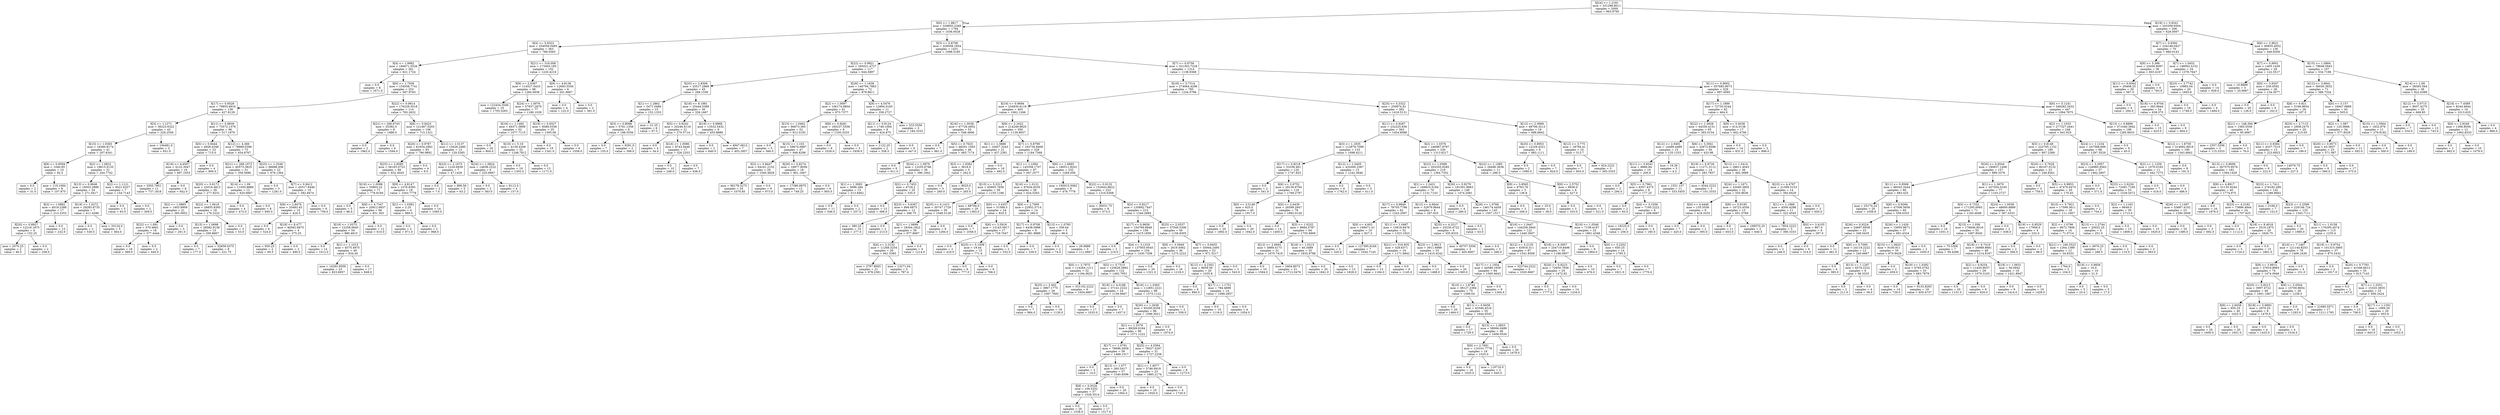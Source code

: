 digraph Tree {
node [shape=box] ;
0 [label="X[24] <= 1.2181\nmse = 331298.8011\nsamples = 2000\nvalue = 993.9795"] ;
1 [label="X[0] <= 1.9817\nmse = 328850.2269\nsamples = 1794\nvalue = 1036.0028"] ;
0 -> 1 [labeldistance=2.5, labelangle=45, headlabel="True"] ;
2 [label="X[4] <= 5.9322\nmse = 254056.0485\nsamples = 363\nvalue = 789.5565"] ;
1 -> 2 ;
3 [label="X[4] <= 1.9982\nmse = 184671.5526\nsamples = 261\nvalue = 621.1724"] ;
2 -> 3 ;
4 [label="mse = 0.0\nsamples = 8\nvalue = 1671.0"] ;
3 -> 4 ;
5 [label="X[0] <= 1.7936\nmse = 154558.7741\nsamples = 253\nvalue = 587.9763"] ;
3 -> 5 ;
6 [label="X[17] <= 0.9528\nmse = 79855.6916\nsamples = 139\nvalue = 427.8129"] ;
5 -> 6 ;
7 [label="X[3] <= 1.1271\nmse = 36223.6322\nsamples = 43\nvalue = 228.2558"] ;
6 -> 7 ;
8 [label="X[15] <= 1.0365\nmse = 19360.8174\nsamples = 41\nvalue = 207.6341"] ;
7 -> 8 ;
9 [label="X[8] <= 0.9594\nmse = 1040.85\nsamples = 10\nvalue = 92.5"] ;
8 -> 9 ;
10 [label="mse = 0.0\nsamples = 2\nvalue = 31.0"] ;
9 -> 10 ;
11 [label="mse = 119.1094\nsamples = 8\nvalue = 107.875"] ;
9 -> 11 ;
12 [label="X[2] <= 1.0822\nmse = 19615.0135\nsamples = 31\nvalue = 244.7742"] ;
8 -> 12 ;
13 [label="X[13] <= 0.9646\nmse = 19503.2899\nsamples = 24\nvalue = 271.0417"] ;
12 -> 13 ;
14 [label="X[3] <= 1.0882\nmse = 4019.2388\nsamples = 17\nvalue = 213.2353"] ;
13 -> 14 ;
15 [label="X[20] <= 0.8927\nmse = 12218.1875\nsamples = 4\nvalue = 152.25"] ;
14 -> 15 ;
16 [label="mse = 2070.25\nsamples = 2\nvalue = 46.5"] ;
15 -> 16 ;
17 [label="mse = 0.0\nsamples = 2\nvalue = 258.0"] ;
15 -> 17 ;
18 [label="mse = 0.0\nsamples = 13\nvalue = 232.0"] ;
14 -> 18 ;
19 [label="X[19] <= 1.0272\nmse = 29283.6735\nsamples = 7\nvalue = 411.4286"] ;
13 -> 19 ;
20 [label="mse = 0.0\nsamples = 2\nvalue = 530.0"] ;
19 -> 20 ;
21 [label="mse = 33124.0\nsamples = 5\nvalue = 364.0"] ;
19 -> 21 ;
22 [label="X[2] <= 1.1121\nmse = 9521.6327\nsamples = 7\nvalue = 154.7143"] ;
12 -> 22 ;
23 [label="mse = 0.0\nsamples = 5\nvalue = 93.0"] ;
22 -> 23 ;
24 [label="mse = 0.0\nsamples = 2\nvalue = 309.0"] ;
22 -> 24 ;
25 [label="mse = 194481.0\nsamples = 2\nvalue = 651.0"] ;
7 -> 25 ;
26 [label="X[11] <= 0.8839\nmse = 73572.1379\nsamples = 96\nvalue = 517.1979"] ;
6 -> 26 ;
27 [label="X[5] <= 0.9444\nmse = 4926.4348\nsamples = 23\nvalue = 715.0"] ;
26 -> 27 ;
28 [label="X[18] <= 4.6507\nmse = 4122.3047\nsamples = 19\nvalue = 697.1053"] ;
27 -> 28 ;
29 [label="mse = 3305.7851\nsamples = 11\nvalue = 737.1818"] ;
28 -> 29 ;
30 [label="mse = 0.0\nsamples = 8\nvalue = 642.0"] ;
28 -> 30 ;
31 [label="mse = 0.0\nsamples = 4\nvalue = 800.0"] ;
27 -> 31 ;
32 [label="X[12] <= 4.366\nmse = 78989.0396\nsamples = 73\nvalue = 454.8767"] ;
26 -> 32 ;
33 [label="X[21] <= 269.1072\nmse = 40573.3825\nsamples = 51\nvalue = 358.5686"] ;
32 -> 33 ;
34 [label="X[20] <= 0.8172\nmse = 22016.4813\nsamples = 39\nvalue = 277.9231"] ;
33 -> 34 ;
35 [label="X[2] <= 1.0865\nmse = 1403.9909\nsamples = 21\nvalue = 365.0952"] ;
34 -> 35 ;
36 [label="X[22] <= 1.091\nmse = 570.4691\nsamples = 18\nvalue = 377.4444"] ;
35 -> 36 ;
37 [label="mse = 0.0\nsamples = 16\nvalue = 369.0"] ;
36 -> 37 ;
38 [label="mse = 0.0\nsamples = 2\nvalue = 445.0"] ;
36 -> 38 ;
39 [label="mse = 0.0\nsamples = 3\nvalue = 291.0"] ;
35 -> 39 ;
40 [label="X[22] <= 1.0618\nmse = 26855.8395\nsamples = 18\nvalue = 176.2222"] ;
34 -> 40 ;
41 [label="X[15] <= 1.0698\nmse = 28582.9156\nsamples = 15\nvalue = 200.8667"] ;
40 -> 41 ;
42 [label="mse = 0.0\nsamples = 7\nvalue = 177.0"] ;
41 -> 42 ;
43 [label="mse = 52658.4375\nsamples = 8\nvalue = 221.75"] ;
41 -> 43 ;
44 [label="mse = 0.0\nsamples = 3\nvalue = 53.0"] ;
40 -> 44 ;
45 [label="X[14] <= 1.09\nmse = 11050.8889\nsamples = 12\nvalue = 620.6667"] ;
33 -> 45 ;
46 [label="mse = 0.0\nsamples = 4\nvalue = 472.0"] ;
45 -> 46 ;
47 [label="mse = 0.0\nsamples = 8\nvalue = 695.0"] ;
45 -> 47 ;
48 [label="X[25] <= 1.2549\nmse = 96696.936\nsamples = 22\nvalue = 678.1364"] ;
32 -> 48 ;
49 [label="mse = 0.0\nsamples = 3\nvalue = 1281.0"] ;
48 -> 49 ;
50 [label="X[7] <= 0.9412\nmse = 45517.9446\nsamples = 19\nvalue = 582.9474"] ;
48 -> 50 ;
51 [label="X[9] <= 2.8476\nmse = 33483.45\nsamples = 10\nvalue = 424.5"] ;
50 -> 51 ;
52 [label="mse = 0.0\nsamples = 6\nvalue = 524.0"] ;
51 -> 52 ;
53 [label="X[18] <= 8.477\nmse = 46582.6875\nsamples = 4\nvalue = 275.25"] ;
51 -> 53 ;
54 [label="mse = 930.25\nsamples = 2\nvalue = 60.5"] ;
53 -> 54 ;
55 [label="mse = 0.0\nsamples = 2\nvalue = 490.0"] ;
53 -> 55 ;
56 [label="mse = 0.0\nsamples = 9\nvalue = 759.0"] ;
50 -> 56 ;
57 [label="X[22] <= 0.9814\nmse = 176229.3518\nsamples = 114\nvalue = 783.2632"] ;
5 -> 57 ;
58 [label="X[21] <= 206.6743\nmse = 25392.0\nsamples = 8\nvalue = 1686.0"] ;
57 -> 58 ;
59 [label="mse = 0.0\nsamples = 2\nvalue = 1962.0"] ;
58 -> 59 ;
60 [label="mse = 0.0\nsamples = 6\nvalue = 1594.0"] ;
58 -> 60 ;
61 [label="X[8] <= 0.9423\nmse = 121467.0203\nsamples = 106\nvalue = 715.1321"] ;
57 -> 61 ;
62 [label="X[20] <= 0.9787\nmse = 81654.2902\nsamples = 93\nvalue = 796.9892"] ;
61 -> 62 ;
63 [label="X[25] <= 2.8585\nmse = 56163.0723\nsamples = 89\nvalue = 832.4045"] ;
62 -> 63 ;
64 [label="X[16] <= 1.0096\nmse = 55803.22\nsamples = 71\nvalue = 778.8169"] ;
63 -> 64 ;
65 [label="mse = 0.0\nsamples = 5\nvalue = 86.0"] ;
64 -> 65 ;
66 [label="X[9] <= 4.7347\nmse = 20912.6657\nsamples = 66\nvalue = 831.303"] ;
64 -> 66 ;
67 [label="X[19] <= 1.0375\nmse = 12258.0645\nsamples = 54\nvalue = 880.4815"] ;
66 -> 67 ;
68 [label="mse = 0.0\nsamples = 14\nvalue = 1012.0"] ;
67 -> 68 ;
69 [label="X[1] <= 1.1015\nmse = 8375.4975\nsamples = 40\nvalue = 834.45"] ;
67 -> 69 ;
70 [label="mse = 14293.9509\nsamples = 23\nvalue = 823.6957"] ;
69 -> 70 ;
71 [label="mse = 0.0\nsamples = 17\nvalue = 849.0"] ;
69 -> 71 ;
72 [label="mse = 0.0\nsamples = 12\nvalue = 610.0"] ;
66 -> 72 ;
73 [label="X[9] <= 4.8147\nmse = 1576.8395\nsamples = 18\nvalue = 1043.7778"] ;
63 -> 73 ;
74 [label="X[1] <= 1.0382\nmse = 2.25\nsamples = 4\nvalue = 969.5"] ;
73 -> 74 ;
75 [label="mse = 0.0\nsamples = 2\nvalue = 971.0"] ;
74 -> 75 ;
76 [label="mse = 0.0\nsamples = 2\nvalue = 968.0"] ;
74 -> 76 ;
77 [label="mse = 0.0\nsamples = 14\nvalue = 1065.0"] ;
73 -> 77 ;
78 [label="mse = 0.0\nsamples = 4\nvalue = 9.0"] ;
62 -> 78 ;
79 [label="X[11] <= 1.0137\nmse = 15426.2485\nsamples = 13\nvalue = 129.5385"] ;
61 -> 79 ;
80 [label="X[23] <= 2.1675\nmse = 1220.6939\nsamples = 7\nvalue = 47.1429"] ;
79 -> 80 ;
81 [label="mse = 0.0\nsamples = 2\nvalue = 7.0"] ;
80 -> 81 ;
82 [label="mse = 806.56\nsamples = 5\nvalue = 63.2"] ;
80 -> 82 ;
83 [label="X[24] <= 1.0824\nmse = 14838.2222\nsamples = 6\nvalue = 225.6667"] ;
79 -> 83 ;
84 [label="mse = 0.0\nsamples = 2\nvalue = 363.0"] ;
83 -> 84 ;
85 [label="mse = 8112.0\nsamples = 4\nvalue = 157.0"] ;
83 -> 85 ;
86 [label="X[21] <= 316.008\nmse = 173403.185\nsamples = 102\nvalue = 1220.4216"] ;
2 -> 86 ;
87 [label="X[9] <= 2.0367\nmse = 114527.0433\nsamples = 96\nvalue = 1284.0938"] ;
86 -> 87 ;
88 [label="mse = 122434.3546\nsamples = 19\nvalue = 1705.5263"] ;
87 -> 88 ;
89 [label="X[24] <= 1.0076\nmse = 57937.2879\nsamples = 77\nvalue = 1180.1039"] ;
87 -> 89 ;
90 [label="X[19] <= 1.1492\nmse = 49371.0899\nsamples = 52\nvalue = 1077.7115"] ;
89 -> 90 ;
91 [label="mse = 0.0\nsamples = 20\nvalue = 804.0"] ;
90 -> 91 ;
92 [label="X[10] <= 5.19\nmse = 4139.4209\nsamples = 32\nvalue = 1248.7812"] ;
90 -> 92 ;
93 [label="mse = 0.0\nsamples = 19\nvalue = 1302.0"] ;
92 -> 93 ;
94 [label="mse = 0.0\nsamples = 13\nvalue = 1171.0"] ;
92 -> 94 ;
95 [label="X[19] <= 0.9327\nmse = 8589.0336\nsamples = 25\nvalue = 1393.08"] ;
89 -> 95 ;
96 [label="mse = 0.0\nsamples = 19\nvalue = 1341.0"] ;
95 -> 96 ;
97 [label="mse = 0.0\nsamples = 6\nvalue = 1558.0"] ;
95 -> 97 ;
98 [label="X[9] <= 4.8136\nmse = 12693.5556\nsamples = 6\nvalue = 201.6667"] ;
86 -> 98 ;
99 [label="mse = 0.0\nsamples = 4\nvalue = 122.0"] ;
98 -> 99 ;
100 [label="mse = 0.0\nsamples = 2\nvalue = 361.0"] ;
98 -> 100 ;
101 [label="X[3] <= 0.8708\nmse = 328508.1854\nsamples = 1431\nvalue = 1098.5185"] ;
1 -> 101 ;
102 [label="X[22] <= 0.9821\nmse = 185021.4727\nsamples = 117\nvalue = 644.5897"] ;
101 -> 102 ;
103 [label="X[25] <= 2.8306\nmse = 25517.2869\nsamples = 45\nvalue = 268.1556"] ;
102 -> 103 ;
104 [label="X[1] <= 1.2862\nmse = 5471.0489\nsamples = 15\nvalue = 152.1333"] ;
103 -> 104 ;
105 [label="X[3] <= 0.8098\nmse = 5781.1358\nsamples = 9\nvalue = 188.5556"] ;
104 -> 105 ;
106 [label="mse = 0.0\nsamples = 7\nvalue = 155.0"] ;
105 -> 106 ;
107 [label="mse = 8281.0\nsamples = 2\nvalue = 306.0"] ;
105 -> 107 ;
108 [label="mse = 31.25\nsamples = 6\nvalue = 97.5"] ;
104 -> 108 ;
109 [label="X[18] <= 8.1981\nmse = 25444.5389\nsamples = 30\nvalue = 326.1667"] ;
103 -> 109 ;
110 [label="X[5] <= 0.9242\nmse = 20246.9116\nsamples = 21\nvalue = 270.5714"] ;
109 -> 110 ;
111 [label="mse = 0.0\nsamples = 4\nvalue = 34.0"] ;
110 -> 111 ;
112 [label="X[16] <= 1.0086\nmse = 8743.9446\nsamples = 17\nvalue = 326.2353"] ;
110 -> 112 ;
113 [label="mse = 0.0\nsamples = 10\nvalue = 248.0"] ;
112 -> 113 ;
114 [label="mse = 0.0\nsamples = 7\nvalue = 438.0"] ;
112 -> 114 ;
115 [label="X[19] <= 0.9968\nmse = 13532.5432\nsamples = 9\nvalue = 455.8889"] ;
109 -> 115 ;
116 [label="mse = 0.0\nsamples = 2\nvalue = 640.0"] ;
115 -> 116 ;
117 [label="mse = 4947.0612\nsamples = 7\nvalue = 403.2857"] ;
115 -> 117 ;
118 [label="X[26] <= 1.1638\nmse = 140794.7863\nsamples = 72\nvalue = 879.8611"] ;
102 -> 118 ;
119 [label="X[2] <= 1.0097\nmse = 106174.9804\nsamples = 61\nvalue = 973.7377"] ;
118 -> 119 ;
120 [label="X[15] <= 1.0462\nmse = 66673.365\nsamples = 52\nvalue = 912.0192"] ;
119 -> 120 ;
121 [label="mse = 0.0\nsamples = 5\nvalue = 566.0"] ;
120 -> 121 ;
122 [label="X[15] <= 1.103\nmse = 59674.0987\nsamples = 47\nvalue = 948.8298"] ;
120 -> 122 ;
123 [label="X[3] <= 0.8447\nmse = 64241.2152\nsamples = 29\nvalue = 1040.4828"] ;
122 -> 123 ;
124 [label="mse = 90178.3275\nsamples = 20\nvalue = 1070.85"] ;
123 -> 124 ;
125 [label="mse = 0.0\nsamples = 9\nvalue = 973.0"] ;
123 -> 125 ;
126 [label="X[20] <= 0.8274\nmse = 16977.8056\nsamples = 18\nvalue = 801.1667"] ;
122 -> 126 ;
127 [label="mse = 17380.6875\nsamples = 12\nvalue = 749.25"] ;
126 -> 127 ;
128 [label="mse = 0.0\nsamples = 6\nvalue = 905.0"] ;
126 -> 128 ;
129 [label="X[8] <= 0.9281\nmse = 185237.5556\nsamples = 9\nvalue = 1330.3333"] ;
119 -> 129 ;
130 [label="mse = 0.0\nsamples = 6\nvalue = 1026.0"] ;
129 -> 130 ;
131 [label="mse = 0.0\nsamples = 3\nvalue = 1939.0"] ;
129 -> 131 ;
132 [label="X[9] <= 4.5476\nmse = 12894.0165\nsamples = 11\nvalue = 359.2727"] ;
118 -> 132 ;
133 [label="X[11] <= 0.9124\nmse = 1749.1094\nsamples = 8\nvalue = 424.875"] ;
132 -> 133 ;
134 [label="mse = 1122.25\nsamples = 2\nvalue = 358.5"] ;
133 -> 134 ;
135 [label="mse = 0.0\nsamples = 6\nvalue = 447.0"] ;
133 -> 135 ;
136 [label="mse = 533.5556\nsamples = 3\nvalue = 184.3333"] ;
132 -> 136 ;
137 [label="X[7] <= 0.9758\nmse = 321303.7228\nsamples = 1314\nvalue = 1138.9368"] ;
101 -> 137 ;
138 [label="X[18] <= 5.7314\nmse = 274064.4296\nsamples = 785\nvalue = 1234.5796"] ;
137 -> 138 ;
139 [label="X[19] <= 0.9694\nmse = 234930.6118\nsamples = 403\nvalue = 1062.1266"] ;
138 -> 139 ;
140 [label="X[16] <= 1.0038\nmse = 67729.4952\nsamples = 53\nvalue = 548.4906"] ;
139 -> 140 ;
141 [label="mse = 0.0\nsamples = 7\nvalue = 961.0"] ;
140 -> 141 ;
142 [label="X[5] <= 0.7625\nmse = 48201.1593\nsamples = 46\nvalue = 485.7174"] ;
140 -> 142 ;
143 [label="mse = 0.0\nsamples = 8\nvalue = 911.0"] ;
142 -> 143 ;
144 [label="X[24] <= 1.0879\nmse = 12255.6766\nsamples = 38\nvalue = 396.1842"] ;
142 -> 144 ;
145 [label="X[1] <= 1.3093\nmse = 5686.284\nsamples = 13\nvalue = 513.8462"] ;
144 -> 145 ;
146 [label="mse = 0.0\nsamples = 11\nvalue = 546.0"] ;
145 -> 146 ;
147 [label="mse = 0.0\nsamples = 2\nvalue = 337.0"] ;
145 -> 147 ;
148 [label="X[2] <= 0.7453\nmse = 4729.2\nsamples = 25\nvalue = 335.0"] ;
144 -> 148 ;
149 [label="mse = 0.0\nsamples = 13\nvalue = 398.0"] ;
148 -> 149 ;
150 [label="X[23] <= 5.6367\nmse = 894.6875\nsamples = 12\nvalue = 266.75"] ;
148 -> 150 ;
151 [label="mse = 380.25\nsamples = 10\nvalue = 277.5"] ;
150 -> 151 ;
152 [label="mse = 0.0\nsamples = 2\nvalue = 213.0"] ;
150 -> 152 ;
153 [label="X[9] <= 2.1622\nmse = 214249.8625\nsamples = 350\nvalue = 1139.9057"] ;
139 -> 153 ;
154 [label="X[1] <= 1.3888\nmse = 10457.3243\nsamples = 21\nvalue = 437.2381"] ;
153 -> 154 ;
155 [label="X[3] <= 1.0362\nmse = 3616.0\nsamples = 5\nvalue = 262.0"] ;
154 -> 155 ;
156 [label="mse = 0.0\nsamples = 3\nvalue = 260.0"] ;
155 -> 156 ;
157 [label="mse = 9025.0\nsamples = 2\nvalue = 265.0"] ;
155 -> 157 ;
158 [label="mse = 0.0\nsamples = 16\nvalue = 492.0"] ;
154 -> 158 ;
159 [label="X[7] <= 0.8799\nmse = 193730.8406\nsamples = 329\nvalue = 1184.7568"] ;
153 -> 159 ;
160 [label="X[1] <= 1.1084\nmse = 145358.1707\nsamples = 97\nvalue = 947.2577"] ;
159 -> 160 ;
161 [label="X[10] <= 5.3311\nmse = 65805.7656\nsamples = 59\nvalue = 1155.1186"] ;
160 -> 161 ;
162 [label="X[25] <= 4.1415\nmse = 30747.1729\nsamples = 39\nvalue = 1048.5128"] ;
161 -> 162 ;
163 [label="X[1] <= 1.0699\nmse = 18344.1822\nsamples = 30\nvalue = 977.8667"] ;
162 -> 163 ;
164 [label="X[4] <= 2.3152\nmse = 11268.3254\nsamples = 26\nvalue = 941.5385"] ;
163 -> 164 ;
165 [label="mse = 3787.8005\nsamples = 21\nvalue = 978.2381"] ;
164 -> 165 ;
166 [label="mse = 13271.04\nsamples = 5\nvalue = 787.4"] ;
164 -> 166 ;
167 [label="mse = 0.0\nsamples = 4\nvalue = 1214.0"] ;
163 -> 167 ;
168 [label="mse = 0.0\nsamples = 9\nvalue = 1284.0"] ;
162 -> 168 ;
169 [label="mse = 68794.0\nsamples = 20\nvalue = 1363.0"] ;
161 -> 169 ;
170 [label="X[16] <= 1.0131\nmse = 97634.9335\nsamples = 38\nvalue = 624.5263"] ;
160 -> 170 ;
171 [label="X[0] <= 3.4357\nmse = 31568.5\nsamples = 24\nvalue = 825.5"] ;
170 -> 171 ;
172 [label="mse = 0.0\nsamples = 7\nvalue = 1058.0"] ;
171 -> 172 ;
173 [label="X[6] <= 3.5918\nmse = 13143.5917\nsamples = 17\nvalue = 729.7647"] ;
171 -> 173 ;
174 [label="mse = 0.0\nsamples = 2\nvalue = 416.0"] ;
173 -> 174 ;
175 [label="X[25] <= 5.1009\nmse = 19.44\nsamples = 15\nvalue = 771.6"] ;
173 -> 175 ;
176 [label="mse = 0.0\nsamples = 6\nvalue = 777.0"] ;
175 -> 176 ;
177 [label="mse = 0.0\nsamples = 9\nvalue = 768.0"] ;
175 -> 177 ;
178 [label="X[9] <= 2.7009\nmse = 22952.5714\nsamples = 14\nvalue = 280.0"] ;
170 -> 178 ;
179 [label="X[17] <= 0.9708\nmse = 6438.0988\nsamples = 9\nvalue = 381.8889"] ;
178 -> 179 ;
180 [label="mse = 0.0\nsamples = 2\nvalue = 532.0"] ;
179 -> 180 ;
181 [label="mse = 0.0\nsamples = 7\nvalue = 339.0"] ;
179 -> 181 ;
182 [label="X[13] <= 1.0785\nmse = 356.64\nsamples = 5\nvalue = 96.6"] ;
178 -> 182 ;
183 [label="mse = 0.0\nsamples = 2\nvalue = 74.0"] ;
182 -> 183 ;
184 [label="mse = 26.8889\nsamples = 3\nvalue = 111.6667"] ;
182 -> 184 ;
185 [label="X[6] <= 1.6685\nmse = 180511.8201\nsamples = 232\nvalue = 1284.056"] ;
159 -> 185 ;
186 [label="mse = 193015.5062\nsamples = 9\nvalue = 476.7778"] ;
185 -> 186 ;
187 [label="X[22] <= 0.9132\nmse = 152643.9622\nsamples = 223\nvalue = 1316.6368"] ;
185 -> 187 ;
188 [label="mse = 30031.75\nsamples = 8\nvalue = 573.5"] ;
187 -> 188 ;
189 [label="X[3] <= 0.9217\nmse = 135892.7447\nsamples = 215\nvalue = 1344.2884"] ;
187 -> 189 ;
190 [label="X[17] <= 0.9658\nmse = 154769.8949\nsamples = 156\nvalue = 1415.1859"] ;
189 -> 190 ;
191 [label="mse = 0.0\nsamples = 2\nvalue = 219.0"] ;
190 -> 191 ;
192 [label="X[4] <= 3.1319\nmse = 137955.9545\nsamples = 154\nvalue = 1430.7208"] ;
190 -> 192 ;
193 [label="X[0] <= 3.7975\nmse = 114264.1211\nsamples = 32\nvalue = 1194.0625"] ;
192 -> 193 ;
194 [label="X[25] <= 3.402\nmse = 3967.1775\nsamples = 26\nvalue = 1087.7692"] ;
193 -> 194 ;
195 [label="mse = 0.0\nsamples = 7\nvalue = 984.0"] ;
194 -> 195 ;
196 [label="mse = 0.0\nsamples = 19\nvalue = 1126.0"] ;
194 -> 196 ;
197 [label="mse = 331102.2222\nsamples = 6\nvalue = 1654.6667"] ;
193 -> 197 ;
198 [label="X[5] <= 0.7315\nmse = 125626.5892\nsamples = 122\nvalue = 1492.7951"] ;
192 -> 198 ;
199 [label="X[18] <= 4.0188\nmse = 37141.2222\nsamples = 24\nvalue = 1156.6667"] ;
198 -> 199 ;
200 [label="mse = 0.0\nsamples = 17\nvalue = 1033.0"] ;
199 -> 200 ;
201 [label="mse = 0.0\nsamples = 7\nvalue = 1457.0"] ;
199 -> 201 ;
202 [label="X[16] <= 1.0363\nmse = 112851.2221\nsamples = 98\nvalue = 1575.1122"] ;
198 -> 202 ;
203 [label="X[26] <= 1.2638\nmse = 93200.8358\nsamples = 96\nvalue = 1596.3021"] ;
202 -> 203 ;
204 [label="X[1] <= 1.3379\nmse = 89269.8184\nsamples = 90\nvalue = 1571.1222"] ;
203 -> 204 ;
205 [label="X[17] <= 1.0791\nmse = 76696.5659\nsamples = 59\nvalue = 1489.1017"] ;
204 -> 205 ;
206 [label="mse = 0.0\nsamples = 2\nvalue = 14.0"] ;
205 -> 206 ;
207 [label="X[13] <= 1.077\nmse = 360.5417\nsamples = 57\nvalue = 1540.8596"] ;
205 -> 207 ;
208 [label="X[8] <= 0.9326\nmse = 109.5252\nsamples = 37\nvalue = 1528.3514"] ;
207 -> 208 ;
209 [label="mse = 0.0\nsamples = 20\nvalue = 1538.0"] ;
208 -> 209 ;
210 [label="mse = 0.0\nsamples = 17\nvalue = 1517.0"] ;
208 -> 210 ;
211 [label="mse = 0.0\nsamples = 20\nvalue = 1564.0"] ;
207 -> 211 ;
212 [label="X[25] <= 4.5594\nmse = 76027.5297\nsamples = 31\nvalue = 1727.2258"] ;
204 -> 212 ;
213 [label="X[1] <= 1.4077\nmse = 5746.6919\nsamples = 23\nvalue = 1885.2174"] ;
212 -> 213 ;
214 [label="mse = 0.0\nsamples = 19\nvalue = 1920.0"] ;
213 -> 214 ;
215 [label="mse = 0.0\nsamples = 4\nvalue = 1720.0"] ;
213 -> 215 ;
216 [label="mse = 0.0\nsamples = 8\nvalue = 1273.0"] ;
212 -> 216 ;
217 [label="mse = 0.0\nsamples = 6\nvalue = 1974.0"] ;
203 -> 217 ;
218 [label="mse = 0.0\nsamples = 2\nvalue = 558.0"] ;
202 -> 218 ;
219 [label="X[25] <= 2.0537\nmse = 37549.5306\nsamples = 59\nvalue = 1156.8305"] ;
189 -> 219 ;
220 [label="X[9] <= 3.5949\nmse = 2619.5062\nsamples = 36\nvalue = 1275.2222"] ;
219 -> 220 ;
221 [label="mse = 0.0\nsamples = 20\nvalue = 1321.0"] ;
220 -> 221 ;
222 [label="mse = 0.0\nsamples = 16\nvalue = 1218.0"] ;
220 -> 222 ;
223 [label="X[7] <= 0.9455\nmse = 35944.2495\nsamples = 23\nvalue = 971.5217"] ;
219 -> 223 ;
224 [label="X[12] <= 4.2302\nmse = 9659.56\nsamples = 20\nvalue = 1035.8"] ;
223 -> 224 ;
225 [label="mse = 0.0\nsamples = 6\nvalue = 890.0"] ;
224 -> 225 ;
226 [label="X[17] <= 1.1751\nmse = 784.4898\nsamples = 14\nvalue = 1098.2857"] ;
224 -> 226 ;
227 [label="mse = 0.0\nsamples = 10\nvalue = 1116.0"] ;
226 -> 227 ;
228 [label="mse = 0.0\nsamples = 4\nvalue = 1054.0"] ;
226 -> 228 ;
229 [label="mse = 0.0\nsamples = 3\nvalue = 543.0"] ;
223 -> 229 ;
230 [label="X[25] <= 5.3322\nmse = 250874.81\nsamples = 382\nvalue = 1416.5131"] ;
138 -> 230 ;
231 [label="X[11] <= 0.9287\nmse = 232225.836\nsamples = 363\nvalue = 1454.6088"] ;
230 -> 231 ;
232 [label="X[3] <= 1.1835\nmse = 112878.7099\nsamples = 133\nvalue = 1698.4211"] ;
231 -> 232 ;
233 [label="X[17] <= 0.8218\nmse = 53336.461\nsamples = 120\nvalue = 1747.825"] ;
232 -> 233 ;
234 [label="mse = 0.0\nsamples = 2\nvalue = 541.0"] ;
233 -> 234 ;
235 [label="X[6] <= 2.9752\nmse = 29136.8794\nsamples = 118\nvalue = 1768.2797"] ;
233 -> 235 ;
236 [label="X[0] <= 3.5146\nmse = 625.0\nsamples = 40\nvalue = 1917.0"] ;
235 -> 236 ;
237 [label="mse = 0.0\nsamples = 20\nvalue = 1892.0"] ;
236 -> 237 ;
238 [label="mse = 0.0\nsamples = 20\nvalue = 1942.0"] ;
236 -> 238 ;
239 [label="X[0] <= 2.6439\nmse = 26599.2947\nsamples = 78\nvalue = 1692.0128"] ;
235 -> 239 ;
240 [label="mse = 0.0\nsamples = 14\nvalue = 1400.0"] ;
239 -> 240 ;
241 [label="X[3] <= 1.0232\nmse = 9684.3787\nsamples = 64\nvalue = 1755.8906"] ;
239 -> 241 ;
242 [label="X[12] <= 2.6692\nmse = 5889.4173\nsamples = 31\nvalue = 1670.7419"] ;
241 -> 242 ;
243 [label="mse = 0.0\nsamples = 10\nvalue = 1584.0"] ;
242 -> 243 ;
244 [label="mse = 3404.8073\nsamples = 21\nvalue = 1712.0476"] ;
242 -> 244 ;
245 [label="X[16] <= 1.0215\nmse = 40.3489\nsamples = 33\nvalue = 1835.8788"] ;
241 -> 245 ;
246 [label="mse = 0.0\nsamples = 20\nvalue = 1841.0"] ;
245 -> 246 ;
247 [label="mse = 0.0\nsamples = 13\nvalue = 1828.0"] ;
245 -> 247 ;
248 [label="X[12] <= 1.0405\nmse = 432000.2367\nsamples = 13\nvalue = 1242.3846"] ;
232 -> 248 ;
249 [label="mse = 0.0\nsamples = 8\nvalue = 1762.0"] ;
248 -> 249 ;
250 [label="mse = 0.0\nsamples = 5\nvalue = 411.0"] ;
248 -> 250 ;
251 [label="X[2] <= 1.0376\nmse = 246987.8787\nsamples = 230\nvalue = 1313.6217"] ;
231 -> 251 ;
252 [label="X[22] <= 1.0589\nmse = 203335.6285\nsamples = 219\nvalue = 1364.7352"] ;
251 -> 252 ;
253 [label="X[1] <= 1.2431\nmse = 169810.5184\nsamples = 70\nvalue = 1131.7143"] ;
252 -> 253 ;
254 [label="X[17] <= 0.9849\nmse = 78705.7786\nsamples = 62\nvalue = 1243.2097"] ;
253 -> 254 ;
255 [label="X[0] <= 4.602\nmse = 199471.41\nsamples = 10\nvalue = 827.3"] ;
254 -> 255 ;
256 [label="mse = 0.0\nsamples = 3\nvalue = 320.0"] ;
255 -> 256 ;
257 [label="mse = 127395.9184\nsamples = 7\nvalue = 1044.7143"] ;
255 -> 257 ;
258 [label="X[11] <= 1.0487\nmse = 15818.8476\nsamples = 52\nvalue = 1323.1923"] ;
254 -> 258 ;
259 [label="X[21] <= 316.935\nmse = 328.6371\nsamples = 19\nvalue = 1171.6842"] ;
258 -> 259 ;
260 [label="mse = 0.0\nsamples = 13\nvalue = 1184.0"] ;
259 -> 260 ;
261 [label="mse = 0.0\nsamples = 6\nvalue = 1145.0"] ;
259 -> 261 ;
262 [label="X[23] <= 2.9613\nmse = 3911.6988\nsamples = 33\nvalue = 1410.4242"] ;
258 -> 262 ;
263 [label="mse = 0.0\nsamples = 13\nvalue = 1488.0"] ;
262 -> 263 ;
264 [label="mse = 0.0\nsamples = 20\nvalue = 1360.0"] ;
262 -> 264 ;
265 [label="X[12] <= 4.6644\nmse = 32879.9844\nsamples = 8\nvalue = 267.625"] ;
253 -> 265 ;
266 [label="X[25] <= 4.3217\nmse = 25230.4722\nsamples = 6\nvalue = 335.8333"] ;
265 -> 266 ;
267 [label="mse = 40707.5556\nsamples = 3\nvalue = 405.6667"] ;
266 -> 267 ;
268 [label="mse = 0.0\nsamples = 3\nvalue = 266.0"] ;
266 -> 268 ;
269 [label="mse = 0.0\nsamples = 2\nvalue = 63.0"] ;
265 -> 269 ;
270 [label="X[26] <= 0.9279\nmse = 181591.8963\nsamples = 149\nvalue = 1474.2081"] ;
252 -> 270 ;
271 [label="mse = 0.0\nsamples = 4\nvalue = 280.0"] ;
270 -> 271 ;
272 [label="X[26] <= 1.0768\nmse = 146174.4459\nsamples = 145\nvalue = 1507.1517"] ;
270 -> 272 ;
273 [label="X[16] <= 1.0447\nmse = 144258.3945\nsamples = 122\nvalue = 1440.3607"] ;
272 -> 273 ;
274 [label="X[12] <= 4.2135\nmse = 63916.311\nsamples = 87\nvalue = 1541.8506"] ;
273 -> 274 ;
275 [label="X[17] <= 1.1954\nmse = 44589.1059\nsamples = 84\nvalue = 1560.4643"] ;
274 -> 275 ;
276 [label="X[10] <= 1.8744\nmse = 38127.2384\nsamples = 75\nvalue = 1596.04"] ;
275 -> 276 ;
277 [label="mse = 0.0\nsamples = 20\nvalue = 1464.0"] ;
276 -> 277 ;
278 [label="X[11] <= 0.9458\nmse = 43346.4516\nsamples = 55\nvalue = 1644.0545"] ;
276 -> 278 ;
279 [label="mse = 0.0\nsamples = 17\nvalue = 1729.0"] ;
278 -> 279 ;
280 [label="X[15] <= 1.0853\nmse = 58066.0499\nsamples = 38\nvalue = 1606.0526"] ;
278 -> 280 ;
281 [label="X[9] <= 2.7691\nmse = 110101.7778\nsamples = 18\nvalue = 1525.0"] ;
280 -> 281 ;
282 [label="mse = 0.0\nsamples = 16\nvalue = 1635.0"] ;
281 -> 282 ;
283 [label="mse = 119716.0\nsamples = 2\nvalue = 645.0"] ;
281 -> 283 ;
284 [label="mse = 0.0\nsamples = 20\nvalue = 1679.0"] ;
280 -> 284 ;
285 [label="mse = 0.0\nsamples = 9\nvalue = 1264.0"] ;
275 -> 285 ;
286 [label="mse = 323744.2222\nsamples = 3\nvalue = 1020.6667"] ;
274 -> 286 ;
287 [label="X[18] <= 8.3957\nmse = 254719.8498\nsamples = 35\nvalue = 1188.0857"] ;
273 -> 287 ;
288 [label="X[20] <= 0.9223\nmse = 72650.7936\nsamples = 25\nvalue = 1472.92"] ;
287 -> 288 ;
289 [label="mse = 0.0\nsamples = 11\nvalue = 1777.0"] ;
288 -> 289 ;
290 [label="mse = 0.0\nsamples = 14\nvalue = 1234.0"] ;
288 -> 290 ;
291 [label="mse = 0.0\nsamples = 10\nvalue = 476.0"] ;
287 -> 291 ;
292 [label="X[19] <= 1.0548\nmse = 7158.4197\nsamples = 23\nvalue = 1861.4348"] ;
272 -> 292 ;
293 [label="mse = 0.0\nsamples = 9\nvalue = 1964.0"] ;
292 -> 293 ;
294 [label="X[0] <= 3.2202\nmse = 650.25\nsamples = 14\nvalue = 1795.5"] ;
292 -> 294 ;
295 [label="mse = 0.0\nsamples = 7\nvalue = 1821.0"] ;
294 -> 295 ;
296 [label="mse = 0.0\nsamples = 7\nvalue = 1770.0"] ;
294 -> 296 ;
297 [label="X[22] <= 1.1085\nmse = 28496.3636\nsamples = 11\nvalue = 296.0"] ;
251 -> 297 ;
298 [label="X[9] <= 3.8565\nmse = 6783.76\nsamples = 5\nvalue = 138.8"] ;
297 -> 298 ;
299 [label="mse = 0.0\nsamples = 3\nvalue = 206.0"] ;
298 -> 299 ;
300 [label="mse = 25.0\nsamples = 2\nvalue = 38.0"] ;
298 -> 300 ;
301 [label="X[9] <= 2.5752\nmse = 8836.0\nsamples = 6\nvalue = 427.0"] ;
297 -> 301 ;
302 [label="mse = 0.0\nsamples = 3\nvalue = 333.0"] ;
301 -> 302 ;
303 [label="mse = 0.0\nsamples = 3\nvalue = 521.0"] ;
301 -> 303 ;
304 [label="X[12] <= 2.3969\nmse = 49706.3213\nsamples = 19\nvalue = 688.6842"] ;
230 -> 304 ;
305 [label="X[20] <= 0.8953\nmse = 12229.4321\nsamples = 9\nvalue = 883.1111"] ;
304 -> 305 ;
306 [label="mse = 0.0\nsamples = 2\nvalue = 1090.0"] ;
305 -> 306 ;
307 [label="mse = 0.0\nsamples = 7\nvalue = 824.0"] ;
305 -> 307 ;
308 [label="X[12] <= 3.775\nmse = 18794.41\nsamples = 10\nvalue = 513.7"] ;
304 -> 308 ;
309 [label="mse = 0.0\nsamples = 7\nvalue = 603.0"] ;
308 -> 309 ;
310 [label="mse = 624.2222\nsamples = 3\nvalue = 305.3333"] ;
308 -> 310 ;
311 [label="X[11] <= 0.9002\nmse = 357685.9073\nsamples = 529\nvalue = 997.0095"] ;
137 -> 311 ;
312 [label="X[17] <= 1.1889\nmse = 72730.0244\nsamples = 82\nvalue = 464.0"] ;
311 -> 312 ;
313 [label="X[22] <= 1.0928\nmse = 44330.4151\nsamples = 65\nvalue = 365.0154"] ;
312 -> 313 ;
314 [label="X[12] <= 2.9491\nmse = 14489.4489\nsamples = 15\nvalue = 135.1333"] ;
313 -> 314 ;
315 [label="X[11] <= 0.8341\nmse = 8866.84\nsamples = 10\nvalue = 200.6"] ;
314 -> 315 ;
316 [label="mse = 0.0\nsamples = 2\nvalue = 294.0"] ;
315 -> 316 ;
317 [label="X[5] <= 0.7961\nmse = 8357.4375\nsamples = 8\nvalue = 177.25"] ;
315 -> 317 ;
318 [label="mse = 0.0\nsamples = 2\nvalue = 83.0"] ;
317 -> 318 ;
319 [label="X[4] <= 3.1056\nmse = 7195.2222\nsamples = 6\nvalue = 208.6667"] ;
317 -> 319 ;
320 [label="mse = 18225.0\nsamples = 2\nvalue = 256.0"] ;
319 -> 320 ;
321 [label="mse = 0.0\nsamples = 4\nvalue = 185.0"] ;
319 -> 321 ;
322 [label="mse = 19.36\nsamples = 5\nvalue = 4.2"] ;
314 -> 322 ;
323 [label="X[6] <= 3.3941\nmse = 32672.8596\nsamples = 50\nvalue = 433.98"] ;
313 -> 323 ;
324 [label="X[19] <= 0.9726\nmse = 11271.3112\nsamples = 14\nvalue = 283.7857"] ;
323 -> 324 ;
325 [label="mse = 1551.157\nsamples = 11\nvalue = 333.5455"] ;
324 -> 325 ;
326 [label="mse = 4544.2222\nsamples = 3\nvalue = 101.3333"] ;
324 -> 326 ;
327 [label="X[12] <= 1.5414\nmse = 28811.4043\nsamples = 36\nvalue = 492.3889"] ;
323 -> 327 ;
328 [label="X[24] <= 1.1671\nmse = 23040.3905\nsamples = 22\nvalue = 555.8636"] ;
327 -> 328 ;
329 [label="X[0] <= 4.4448\nmse = 155.5556\nsamples = 9\nvalue = 418.3333"] ;
328 -> 329 ;
330 [label="mse = 0.0\nsamples = 7\nvalue = 425.0"] ;
329 -> 330 ;
331 [label="mse = 0.0\nsamples = 2\nvalue = 395.0"] ;
329 -> 331 ;
332 [label="X[8] <= 0.9195\nmse = 16723.4556\nsamples = 13\nvalue = 651.0769"] ;
328 -> 332 ;
333 [label="mse = 0.0\nsamples = 11\nvalue = 653.0"] ;
332 -> 333 ;
334 [label="mse = 108570.25\nsamples = 2\nvalue = 640.5"] ;
332 -> 334 ;
335 [label="X[23] <= 4.4787\nmse = 21599.5153\nsamples = 14\nvalue = 392.6429"] ;
327 -> 335 ;
336 [label="X[1] <= 1.1966\nmse = 4500.4298\nsamples = 11\nvalue = 322.4545"] ;
335 -> 336 ;
337 [label="mse = 7854.2222\nsamples = 3\nvalue = 390.3333"] ;
336 -> 337 ;
338 [label="X[0] <= 3.4105\nmse = 867.0\nsamples = 8\nvalue = 297.0"] ;
336 -> 338 ;
339 [label="mse = 0.0\nsamples = 2\nvalue = 246.0"] ;
338 -> 339 ;
340 [label="mse = 0.0\nsamples = 6\nvalue = 314.0"] ;
338 -> 340 ;
341 [label="mse = 0.0\nsamples = 3\nvalue = 650.0"] ;
335 -> 341 ;
342 [label="X[9] <= 5.4038\nmse = 614.0138\nsamples = 17\nvalue = 842.4706"] ;
312 -> 342 ;
343 [label="mse = 0.0\nsamples = 14\nvalue = 831.0"] ;
342 -> 343 ;
344 [label="mse = 0.0\nsamples = 3\nvalue = 896.0"] ;
342 -> 344 ;
345 [label="X[6] <= 5.1241\nmse = 348282.5432\nsamples = 447\nvalue = 1094.7875"] ;
311 -> 345 ;
346 [label="X[2] <= 1.1033\nmse = 277327.4441\nsamples = 248\nvalue = 941.625"] ;
345 -> 346 ;
347 [label="X[5] <= 0.8148\nmse = 222705.1152\nsamples = 180\nvalue = 807.2389"] ;
346 -> 347 ;
348 [label="X[20] <= 0.8544\nmse = 190837.1408\nsamples = 157\nvalue = 889.3376"] ;
347 -> 348 ;
349 [label="X[11] <= 0.9568\nmse = 88343.3444\nsamples = 80\nvalue = 683.425"] ;
348 -> 349 ;
350 [label="mse = 25174.24\nsamples = 20\nvalue = 1056.6"] ;
349 -> 350 ;
351 [label="X[8] <= 0.9266\nmse = 47506.5656\nsamples = 60\nvalue = 559.0333"] ;
349 -> 351 ;
352 [label="X[26] <= 0.9224\nmse = 24697.6938\nsamples = 23\nvalue = 346.0435"] ;
351 -> 352 ;
353 [label="mse = 0.0\nsamples = 11\nvalue = 461.0"] ;
352 -> 353 ;
354 [label="X[9] <= 3.7095\nmse = 24119.2222\nsamples = 12\nvalue = 240.6667"] ;
352 -> 354 ;
355 [label="mse = 0.0\nsamples = 6\nvalue = 385.0"] ;
354 -> 355 ;
356 [label="X[13] <= 1.1297\nmse = 6574.2222\nsamples = 6\nvalue = 96.3333"] ;
354 -> 356 ;
357 [label="mse = 0.0\nsamples = 2\nvalue = 211.0"] ;
356 -> 357 ;
358 [label="mse = 0.0\nsamples = 4\nvalue = 39.0"] ;
356 -> 358 ;
359 [label="X[26] <= 1.1426\nmse = 15955.8671\nsamples = 37\nvalue = 691.4324"] ;
351 -> 359 ;
360 [label="X[15] <= 1.0625\nmse = 9100.911\nsamples = 35\nvalue = 670.9429"] ;
359 -> 360 ;
361 [label="mse = 0.0\nsamples = 2\nvalue = 459.0"] ;
360 -> 361 ;
362 [label="X[19] <= 1.0392\nmse = 6765.0762\nsamples = 33\nvalue = 683.7879"] ;
360 -> 362 ;
363 [label="mse = 0.0\nsamples = 14\nvalue = 729.0"] ;
362 -> 363 ;
364 [label="mse = 9133.8283\nsamples = 19\nvalue = 650.4737"] ;
362 -> 364 ;
365 [label="mse = 0.0\nsamples = 2\nvalue = 1050.0"] ;
359 -> 365 ;
366 [label="X[1] <= 1.3679\nmse = 207504.0165\nsamples = 77\nvalue = 1103.2727"] ;
348 -> 366 ;
367 [label="X[5] <= 0.7332\nmse = 171295.0093\nsamples = 71\nvalue = 1165.4648"] ;
366 -> 367 ;
368 [label="mse = 0.0\nsamples = 16\nvalue = 1501.0"] ;
367 -> 368 ;
369 [label="X[15] <= 1.056\nmse = 178846.8516\nsamples = 55\nvalue = 1067.8545"] ;
367 -> 369 ;
370 [label="mse = 70.5306\nsamples = 7\nvalue = 59.4286"] ;
369 -> 370 ;
371 [label="X[18] <= 6.7419\nmse = 34989.8681\nsamples = 48\nvalue = 1214.9167"] ;
369 -> 371 ;
372 [label="X[2] <= 0.9254\nmse = 11420.9037\nsamples = 29\nvalue = 1079.3103"] ;
371 -> 372 ;
373 [label="mse = 0.0\nsamples = 20\nvalue = 1151.0"] ;
372 -> 373 ;
374 [label="mse = 0.0\nsamples = 9\nvalue = 920.0"] ;
372 -> 374 ;
375 [label="X[19] <= 1.0631\nmse = 56.0942\nsamples = 19\nvalue = 1421.8947"] ;
371 -> 375 ;
376 [label="mse = 0.0\nsamples = 9\nvalue = 1414.0"] ;
375 -> 376 ;
377 [label="mse = 0.0\nsamples = 10\nvalue = 1429.0"] ;
375 -> 377 ;
378 [label="X[24] <= 1.0038\nmse = 48600.8889\nsamples = 6\nvalue = 367.3333"] ;
366 -> 378 ;
379 [label="mse = 0.0\nsamples = 2\nvalue = 638.0"] ;
378 -> 379 ;
380 [label="X[19] <= 0.9529\nmse = 17956.0\nsamples = 4\nvalue = 232.0"] ;
378 -> 380 ;
381 [label="mse = 0.0\nsamples = 2\nvalue = 366.0"] ;
380 -> 381 ;
382 [label="mse = 0.0\nsamples = 2\nvalue = 98.0"] ;
380 -> 382 ;
383 [label="X[20] <= 0.7628\nmse = 80167.0132\nsamples = 23\nvalue = 246.8261"] ;
347 -> 383 ;
384 [label="mse = 0.0\nsamples = 3\nvalue = 756.0"] ;
383 -> 384 ;
385 [label="X[5] <= 0.9853\nmse = 47470.0475\nsamples = 20\nvalue = 170.45"] ;
383 -> 385 ;
386 [label="X[10] <= 5.7821\nmse = 17599.3611\nsamples = 18\nvalue = 111.1667"] ;
385 -> 386 ;
387 [label="X[2] <= 1.0796\nmse = 9672.7806\nsamples = 14\nvalue = 71.0714"] ;
386 -> 387 ;
388 [label="X[21] <= 166.5523\nmse = 1264.1389\nsamples = 12\nvalue = 34.8333"] ;
387 -> 388 ;
389 [label="mse = 1764.0\nsamples = 2\nvalue = 104.0"] ;
388 -> 389 ;
390 [label="X[19] <= 0.9856\nmse = 16.0\nsamples = 10\nvalue = 21.0"] ;
388 -> 390 ;
391 [label="mse = 0.0\nsamples = 5\nvalue = 25.0"] ;
390 -> 391 ;
392 [label="mse = 0.0\nsamples = 5\nvalue = 17.0"] ;
390 -> 392 ;
393 [label="mse = 4970.25\nsamples = 2\nvalue = 288.5"] ;
387 -> 393 ;
394 [label="X[13] <= 1.2744\nmse = 20022.25\nsamples = 4\nvalue = 251.5"] ;
386 -> 394 ;
395 [label="mse = 0.0\nsamples = 2\nvalue = 110.0"] ;
394 -> 395 ;
396 [label="mse = 0.0\nsamples = 2\nvalue = 393.0"] ;
394 -> 396 ;
397 [label="mse = 0.0\nsamples = 2\nvalue = 704.0"] ;
385 -> 397 ;
398 [label="X[24] <= 1.1234\nmse = 247568.699\nsamples = 68\nvalue = 1297.3529"] ;
346 -> 398 ;
399 [label="X[23] <= 3.3957\nmse = 126985.9563\nsamples = 57\nvalue = 1462.2807"] ;
398 -> 399 ;
400 [label="mse = 0.0\nsamples = 4\nvalue = 571.0"] ;
399 -> 400 ;
401 [label="X[25] <= 2.6226\nmse = 72091.7195\nsamples = 53\nvalue = 1529.5472"] ;
399 -> 401 ;
402 [label="X[2] <= 1.1163\nmse = 8649.0\nsamples = 30\nvalue = 1713.0"] ;
401 -> 402 ;
403 [label="mse = 0.0\nsamples = 15\nvalue = 1806.0"] ;
402 -> 403 ;
404 [label="mse = 0.0\nsamples = 15\nvalue = 1620.0"] ;
402 -> 404 ;
405 [label="X[26] <= 1.1497\nmse = 53687.4102\nsamples = 23\nvalue = 1290.2609"] ;
401 -> 405 ;
406 [label="mse = 0.0\nsamples = 20\nvalue = 1380.0"] ;
405 -> 406 ;
407 [label="mse = 0.0\nsamples = 3\nvalue = 692.0"] ;
405 -> 407 ;
408 [label="X[2] <= 1.1259\nmse = 1070.0165\nsamples = 11\nvalue = 442.7273"] ;
398 -> 408 ;
409 [label="mse = 0.0\nsamples = 7\nvalue = 418.0"] ;
408 -> 409 ;
410 [label="mse = 0.0\nsamples = 4\nvalue = 486.0"] ;
408 -> 410 ;
411 [label="X[13] <= 0.8896\nmse = 371040.3942\nsamples = 199\nvalue = 1285.6633"] ;
345 -> 411 ;
412 [label="mse = 0.0\nsamples = 9\nvalue = 65.0"] ;
411 -> 412 ;
413 [label="X[12] <= 1.8759\nmse = 314692.8919\nsamples = 190\nvalue = 1343.4842"] ;
411 -> 413 ;
414 [label="mse = 0.0\nsamples = 8\nvalue = 191.0"] ;
413 -> 414 ;
415 [label="X[13] <= 0.9699\nmse = 267575.9576\nsamples = 182\nvalue = 1394.1429"] ;
413 -> 415 ;
416 [label="X[9] <= 4.8917\nmse = 51135.9244\nsamples = 40\nvalue = 1774.975"] ;
415 -> 416 ;
417 [label="mse = 0.0\nsamples = 16\nvalue = 1876.0"] ;
416 -> 417 ;
418 [label="X[23] <= 4.3182\nmse = 73886.4844\nsamples = 24\nvalue = 1707.625"] ;
416 -> 418 ;
419 [label="mse = 0.0\nsamples = 4\nvalue = 1112.0"] ;
418 -> 419 ;
420 [label="X[18] <= 8.4016\nmse = 3519.1875\nsamples = 20\nvalue = 1826.75"] ;
418 -> 420 ;
421 [label="mse = 0.0\nsamples = 5\nvalue = 1724.0"] ;
420 -> 421 ;
422 [label="mse = 0.0\nsamples = 15\nvalue = 1861.0"] ;
420 -> 422 ;
423 [label="X[23] <= 1.7411\nmse = 276182.299\nsamples = 142\nvalue = 1286.8662"] ;
415 -> 423 ;
424 [label="mse = 2166.0\nsamples = 7\nvalue = 152.0"] ;
423 -> 424 ;
425 [label="X[23] <= 2.2599\nmse = 220146.724\nsamples = 135\nvalue = 1345.7111"] ;
423 -> 425 ;
426 [label="mse = 0.0\nsamples = 20\nvalue = 1980.0"] ;
425 -> 426 ;
427 [label="X[11] <= 1.0158\nmse = 176295.4574\nsamples = 115\nvalue = 1235.4"] ;
425 -> 427 ;
428 [label="X[10] <= 7.1467\nmse = 121144.8253\nsamples = 78\nvalue = 1406.2436"] ;
427 -> 428 ;
429 [label="X[9] <= 3.9915\nmse = 37919.8965\nsamples = 74\nvalue = 1474.0946"] ;
428 -> 429 ;
430 [label="X[20] <= 0.9213\nmse = 3997.4722\nsamples = 48\nvalue = 1601.1667"] ;
429 -> 430 ;
431 [label="X[9] <= 2.9458\nmse = 650.25\nsamples = 40\nvalue = 1625.5"] ;
430 -> 431 ;
432 [label="mse = 0.0\nsamples = 20\nvalue = 1600.0"] ;
431 -> 432 ;
433 [label="mse = 0.0\nsamples = 20\nvalue = 1651.0"] ;
431 -> 433 ;
434 [label="X[18] <= 5.6893\nmse = 2970.25\nsamples = 8\nvalue = 1479.5"] ;
430 -> 434 ;
435 [label="mse = 0.0\nsamples = 4\nvalue = 1425.0"] ;
434 -> 435 ;
436 [label="mse = 0.0\nsamples = 4\nvalue = 1534.0"] ;
434 -> 436 ;
437 [label="X[9] <= 5.0504\nmse = 15700.8654\nsamples = 26\nvalue = 1239.5"] ;
429 -> 437 ;
438 [label="mse = 0.0\nsamples = 9\nvalue = 1293.0"] ;
437 -> 438 ;
439 [label="mse = 21695.5571\nsamples = 17\nvalue = 1211.1765"] ;
437 -> 439 ;
440 [label="mse = 0.0\nsamples = 4\nvalue = 151.0"] ;
428 -> 440 ;
441 [label="X[19] <= 0.9754\nmse = 101315.5895\nsamples = 37\nvalue = 875.2432"] ;
427 -> 441 ;
442 [label="mse = 0.0\nsamples = 2\nvalue = 1917.0"] ;
441 -> 442 ;
443 [label="X[20] <= 0.7793\nmse = 41546.6612\nsamples = 35\nvalue = 815.7143"] ;
441 -> 443 ;
444 [label="mse = 0.0\nsamples = 2\nvalue = 147.0"] ;
443 -> 444 ;
445 [label="X[7] <= 1.0351\nmse = 15320.3655\nsamples = 33\nvalue = 856.2424"] ;
443 -> 445 ;
446 [label="mse = 0.0\nsamples = 13\nvalue = 706.0"] ;
445 -> 446 ;
447 [label="X[17] <= 1.1301\nmse = 1069.29\nsamples = 20\nvalue = 953.9"] ;
445 -> 447 ;
448 [label="mse = 0.0\nsamples = 18\nvalue = 943.0"] ;
447 -> 448 ;
449 [label="mse = 0.0\nsamples = 2\nvalue = 1052.0"] ;
447 -> 449 ;
450 [label="X[19] <= 0.9241\nmse = 203309.6504\nsamples = 206\nvalue = 628.0097"] ;
0 -> 450 [labeldistance=2.5, labelangle=-45, headlabel="False"] ;
451 [label="X[7] <= 0.9392\nmse = 234148.0427\nsamples = 70\nvalue = 980.0143"] ;
450 -> 451 ;
452 [label="X[9] <= 5.386\nmse = 23456.9097\nsamples = 36\nvalue = 603.4167"] ;
451 -> 452 ;
453 [label="X[11] <= 0.9362\nmse = 20408.25\nsamples = 30\nvalue = 567.5"] ;
452 -> 453 ;
454 [label="mse = 0.0\nsamples = 6\nvalue = 284.0"] ;
453 -> 454 ;
455 [label="X[18] <= 4.9704\nmse = 393.9844\nsamples = 24\nvalue = 638.375"] ;
453 -> 455 ;
456 [label="mse = 0.0\nsamples = 15\nvalue = 623.0"] ;
455 -> 456 ;
457 [label="mse = 0.0\nsamples = 9\nvalue = 664.0"] ;
455 -> 457 ;
458 [label="mse = 0.0\nsamples = 6\nvalue = 783.0"] ;
452 -> 458 ;
459 [label="X[7] <= 1.0452\nmse = 148062.4152\nsamples = 34\nvalue = 1378.7647"] ;
451 -> 459 ;
460 [label="X[23] <= 3.7742\nmse = 10983.04\nsamples = 20\nvalue = 1693.6"] ;
459 -> 460 ;
461 [label="mse = 0.0\nsamples = 16\nvalue = 1746.0"] ;
460 -> 461 ;
462 [label="mse = 0.0\nsamples = 4\nvalue = 1484.0"] ;
460 -> 462 ;
463 [label="mse = 0.0\nsamples = 14\nvalue = 929.0"] ;
459 -> 463 ;
464 [label="X[6] <= 2.9621\nmse = 90835.4052\nsamples = 136\nvalue = 446.8309"] ;
450 -> 464 ;
465 [label="X[7] <= 0.9001\nmse = 1405.1439\nsamples = 29\nvalue = 122.5517"] ;
464 -> 465 ;
466 [label="mse = 10.8889\nsamples = 3\nvalue = 20.6667"] ;
465 -> 466 ;
467 [label="X[0] <= 3.9347\nmse = 230.0592\nsamples = 26\nvalue = 134.3077"] ;
465 -> 467 ;
468 [label="mse = 0.0\nsamples = 20\nvalue = 126.0"] ;
467 -> 468 ;
469 [label="mse = 0.0\nsamples = 6\nvalue = 162.0"] ;
467 -> 469 ;
470 [label="X[15] <= 1.0884\nmse = 78848.5943\nsamples = 107\nvalue = 534.7196"] ;
464 -> 470 ;
471 [label="X[12] <= 3.6641\nmse = 36030.3932\nsamples = 71\nvalue = 388.7324"] ;
470 -> 471 ;
472 [label="X[8] <= 0.921\nmse = 5166.8654\nsamples = 26\nvalue = 187.5"] ;
471 -> 472 ;
473 [label="X[21] <= 148.394\nmse = 1565.5556\nsamples = 6\nvalue = 95.6667"] ;
472 -> 473 ;
474 [label="mse = 2357.5556\nsamples = 3\nvalue = 115.3333"] ;
473 -> 474 ;
475 [label="mse = 0.0\nsamples = 3\nvalue = 76.0"] ;
473 -> 475 ;
476 [label="X[25] <= 2.7115\nmse = 2958.2475\nsamples = 20\nvalue = 215.05"] ;
472 -> 476 ;
477 [label="X[11] <= 0.9384\nmse = 4337.7515\nsamples = 13\nvalue = 223.6923"] ;
476 -> 477 ;
478 [label="mse = 0.0\nsamples = 9\nvalue = 222.0"] ;
477 -> 478 ;
479 [label="mse = 14076.75\nsamples = 4\nvalue = 227.5"] ;
477 -> 479 ;
480 [label="mse = 0.0\nsamples = 7\nvalue = 199.0"] ;
476 -> 480 ;
481 [label="X[0] <= 3.157\nmse = 16947.6889\nsamples = 45\nvalue = 505.0"] ;
471 -> 481 ;
482 [label="X[2] <= 1.087\nmse = 125.0666\nsamples = 34\nvalue = 577.8529"] ;
481 -> 482 ;
483 [label="X[20] <= 0.9573\nmse = 43.3837\nsamples = 23\nvalue = 571.087"] ;
482 -> 483 ;
484 [label="mse = 0.0\nsamples = 6\nvalue = 560.0"] ;
483 -> 484 ;
485 [label="mse = 0.0\nsamples = 17\nvalue = 575.0"] ;
483 -> 485 ;
486 [label="mse = 0.0\nsamples = 11\nvalue = 592.0"] ;
482 -> 486 ;
487 [label="X[15] <= 1.0564\nmse = 1832.876\nsamples = 11\nvalue = 279.8182"] ;
481 -> 487 ;
488 [label="mse = 0.0\nsamples = 9\nvalue = 300.0"] ;
487 -> 488 ;
489 [label="mse = 0.0\nsamples = 2\nvalue = 189.0"] ;
487 -> 489 ;
490 [label="X[14] <= 1.09\nmse = 38365.564\nsamples = 36\nvalue = 822.6389"] ;
470 -> 490 ;
491 [label="X[12] <= 3.0715\nmse = 9937.4275\nsamples = 20\nvalue = 669.85"] ;
490 -> 491 ;
492 [label="mse = 0.0\nsamples = 7\nvalue = 534.0"] ;
491 -> 492 ;
493 [label="mse = 0.0\nsamples = 13\nvalue = 743.0"] ;
491 -> 493 ;
494 [label="X[18] <= 7.4589\nmse = 8244.4844\nsamples = 16\nvalue = 1013.625"] ;
490 -> 494 ;
495 [label="X[0] <= 2.9249\nmse = 1306.8056\nsamples = 12\nvalue = 1062.8333"] ;
494 -> 495 ;
496 [label="mse = 0.0\nsamples = 2\nvalue = 982.0"] ;
495 -> 496 ;
497 [label="mse = 0.0\nsamples = 10\nvalue = 1079.0"] ;
495 -> 497 ;
498 [label="mse = 0.0\nsamples = 4\nvalue = 866.0"] ;
494 -> 498 ;
}